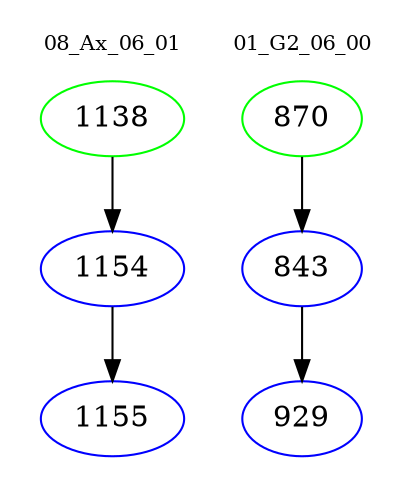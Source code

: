 digraph{
subgraph cluster_0 {
color = white
label = "08_Ax_06_01";
fontsize=10;
T0_1138 [label="1138", color="green"]
T0_1138 -> T0_1154 [color="black"]
T0_1154 [label="1154", color="blue"]
T0_1154 -> T0_1155 [color="black"]
T0_1155 [label="1155", color="blue"]
}
subgraph cluster_1 {
color = white
label = "01_G2_06_00";
fontsize=10;
T1_870 [label="870", color="green"]
T1_870 -> T1_843 [color="black"]
T1_843 [label="843", color="blue"]
T1_843 -> T1_929 [color="black"]
T1_929 [label="929", color="blue"]
}
}
